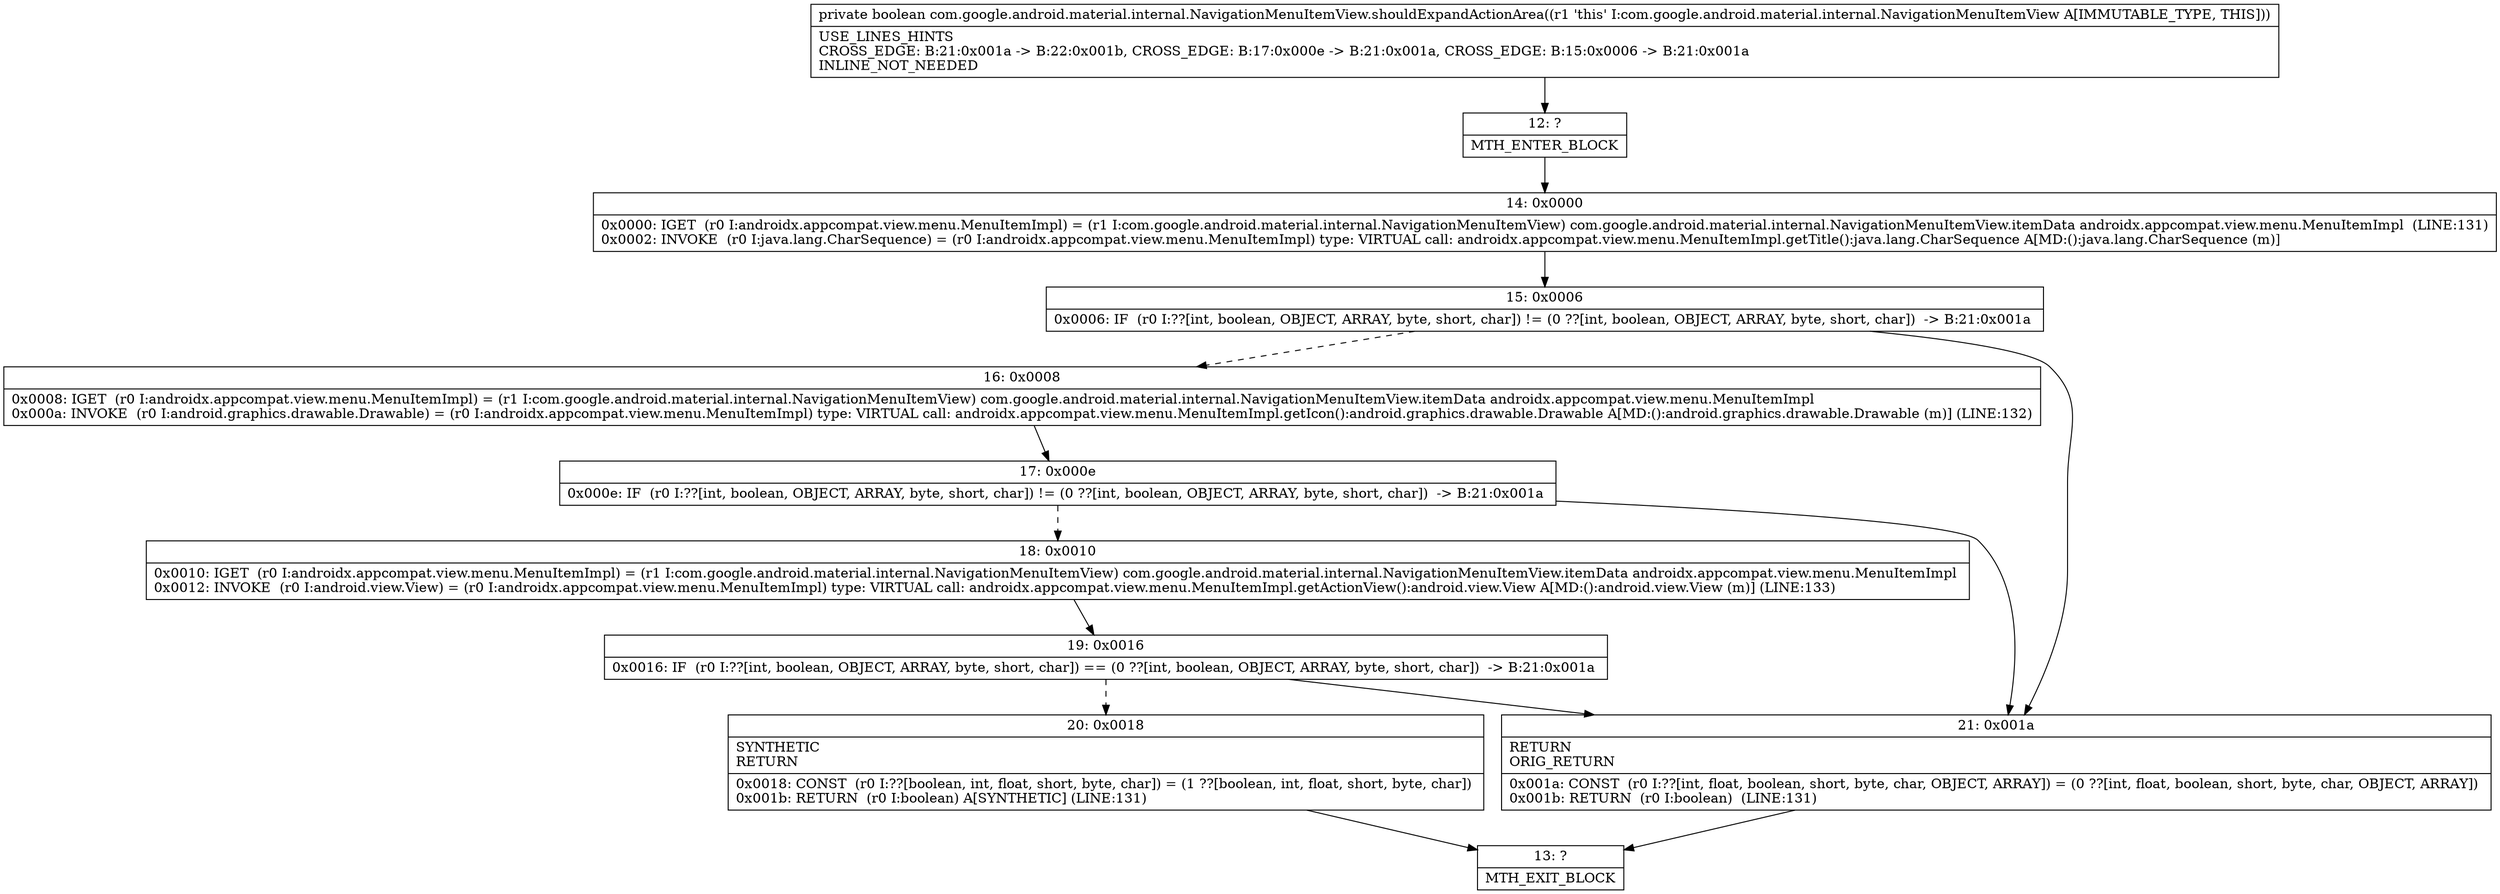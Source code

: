 digraph "CFG forcom.google.android.material.internal.NavigationMenuItemView.shouldExpandActionArea()Z" {
Node_12 [shape=record,label="{12\:\ ?|MTH_ENTER_BLOCK\l}"];
Node_14 [shape=record,label="{14\:\ 0x0000|0x0000: IGET  (r0 I:androidx.appcompat.view.menu.MenuItemImpl) = (r1 I:com.google.android.material.internal.NavigationMenuItemView) com.google.android.material.internal.NavigationMenuItemView.itemData androidx.appcompat.view.menu.MenuItemImpl  (LINE:131)\l0x0002: INVOKE  (r0 I:java.lang.CharSequence) = (r0 I:androidx.appcompat.view.menu.MenuItemImpl) type: VIRTUAL call: androidx.appcompat.view.menu.MenuItemImpl.getTitle():java.lang.CharSequence A[MD:():java.lang.CharSequence (m)]\l}"];
Node_15 [shape=record,label="{15\:\ 0x0006|0x0006: IF  (r0 I:??[int, boolean, OBJECT, ARRAY, byte, short, char]) != (0 ??[int, boolean, OBJECT, ARRAY, byte, short, char])  \-\> B:21:0x001a \l}"];
Node_16 [shape=record,label="{16\:\ 0x0008|0x0008: IGET  (r0 I:androidx.appcompat.view.menu.MenuItemImpl) = (r1 I:com.google.android.material.internal.NavigationMenuItemView) com.google.android.material.internal.NavigationMenuItemView.itemData androidx.appcompat.view.menu.MenuItemImpl \l0x000a: INVOKE  (r0 I:android.graphics.drawable.Drawable) = (r0 I:androidx.appcompat.view.menu.MenuItemImpl) type: VIRTUAL call: androidx.appcompat.view.menu.MenuItemImpl.getIcon():android.graphics.drawable.Drawable A[MD:():android.graphics.drawable.Drawable (m)] (LINE:132)\l}"];
Node_17 [shape=record,label="{17\:\ 0x000e|0x000e: IF  (r0 I:??[int, boolean, OBJECT, ARRAY, byte, short, char]) != (0 ??[int, boolean, OBJECT, ARRAY, byte, short, char])  \-\> B:21:0x001a \l}"];
Node_18 [shape=record,label="{18\:\ 0x0010|0x0010: IGET  (r0 I:androidx.appcompat.view.menu.MenuItemImpl) = (r1 I:com.google.android.material.internal.NavigationMenuItemView) com.google.android.material.internal.NavigationMenuItemView.itemData androidx.appcompat.view.menu.MenuItemImpl \l0x0012: INVOKE  (r0 I:android.view.View) = (r0 I:androidx.appcompat.view.menu.MenuItemImpl) type: VIRTUAL call: androidx.appcompat.view.menu.MenuItemImpl.getActionView():android.view.View A[MD:():android.view.View (m)] (LINE:133)\l}"];
Node_19 [shape=record,label="{19\:\ 0x0016|0x0016: IF  (r0 I:??[int, boolean, OBJECT, ARRAY, byte, short, char]) == (0 ??[int, boolean, OBJECT, ARRAY, byte, short, char])  \-\> B:21:0x001a \l}"];
Node_20 [shape=record,label="{20\:\ 0x0018|SYNTHETIC\lRETURN\l|0x0018: CONST  (r0 I:??[boolean, int, float, short, byte, char]) = (1 ??[boolean, int, float, short, byte, char]) \l0x001b: RETURN  (r0 I:boolean) A[SYNTHETIC] (LINE:131)\l}"];
Node_13 [shape=record,label="{13\:\ ?|MTH_EXIT_BLOCK\l}"];
Node_21 [shape=record,label="{21\:\ 0x001a|RETURN\lORIG_RETURN\l|0x001a: CONST  (r0 I:??[int, float, boolean, short, byte, char, OBJECT, ARRAY]) = (0 ??[int, float, boolean, short, byte, char, OBJECT, ARRAY]) \l0x001b: RETURN  (r0 I:boolean)  (LINE:131)\l}"];
MethodNode[shape=record,label="{private boolean com.google.android.material.internal.NavigationMenuItemView.shouldExpandActionArea((r1 'this' I:com.google.android.material.internal.NavigationMenuItemView A[IMMUTABLE_TYPE, THIS]))  | USE_LINES_HINTS\lCROSS_EDGE: B:21:0x001a \-\> B:22:0x001b, CROSS_EDGE: B:17:0x000e \-\> B:21:0x001a, CROSS_EDGE: B:15:0x0006 \-\> B:21:0x001a\lINLINE_NOT_NEEDED\l}"];
MethodNode -> Node_12;Node_12 -> Node_14;
Node_14 -> Node_15;
Node_15 -> Node_16[style=dashed];
Node_15 -> Node_21;
Node_16 -> Node_17;
Node_17 -> Node_18[style=dashed];
Node_17 -> Node_21;
Node_18 -> Node_19;
Node_19 -> Node_20[style=dashed];
Node_19 -> Node_21;
Node_20 -> Node_13;
Node_21 -> Node_13;
}

